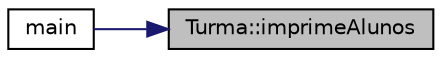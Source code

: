 digraph "Turma::imprimeAlunos"
{
 // LATEX_PDF_SIZE
  edge [fontname="Helvetica",fontsize="10",labelfontname="Helvetica",labelfontsize="10"];
  node [fontname="Helvetica",fontsize="10",shape=record];
  rankdir="RL";
  Node1 [label="Turma::imprimeAlunos",height=0.2,width=0.4,color="black", fillcolor="grey75", style="filled", fontcolor="black",tooltip="Imprime cada elemento e seus atributos do list de alunos da turma."];
  Node1 -> Node2 [dir="back",color="midnightblue",fontsize="10",style="solid",fontname="Helvetica"];
  Node2 [label="main",height=0.2,width=0.4,color="black", fillcolor="white", style="filled",URL="$main_8cpp.html#abf9e6b7e6f15df4b525a2e7705ba3089",tooltip=" "];
}
